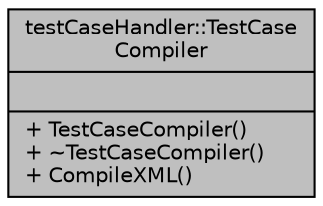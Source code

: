 digraph "testCaseHandler::TestCaseCompiler"
{
 // INTERACTIVE_SVG=YES
 // LATEX_PDF_SIZE
  edge [fontname="Helvetica",fontsize="10",labelfontname="Helvetica",labelfontsize="10"];
  node [fontname="Helvetica",fontsize="10",shape=record];
  Node1 [label="{testCaseHandler::TestCase\lCompiler\n||+ TestCaseCompiler()\l+ ~TestCaseCompiler()\l+ CompileXML()\l}",height=0.2,width=0.4,color="black", fillcolor="grey75", style="filled", fontcolor="black",tooltip=" "];
}
